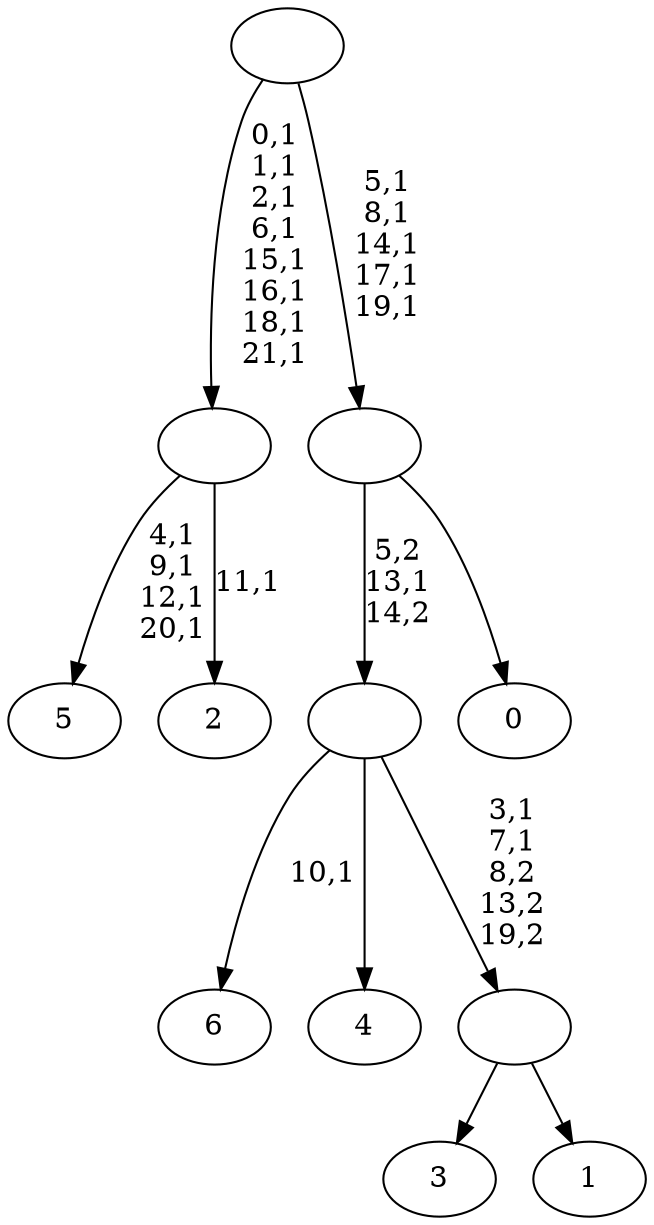 digraph T {
	29 [label="6"]
	27 [label="5"]
	22 [label="4"]
	21 [label="3"]
	20 [label="2"]
	18 [label=""]
	10 [label="1"]
	9 [label=""]
	7 [label=""]
	6 [label="0"]
	5 [label=""]
	0 [label=""]
	18 -> 20 [label="11,1"]
	18 -> 27 [label="4,1\n9,1\n12,1\n20,1"]
	9 -> 21 [label=""]
	9 -> 10 [label=""]
	7 -> 9 [label="3,1\n7,1\n8,2\n13,2\n19,2"]
	7 -> 29 [label="10,1"]
	7 -> 22 [label=""]
	5 -> 7 [label="5,2\n13,1\n14,2"]
	5 -> 6 [label=""]
	0 -> 5 [label="5,1\n8,1\n14,1\n17,1\n19,1"]
	0 -> 18 [label="0,1\n1,1\n2,1\n6,1\n15,1\n16,1\n18,1\n21,1"]
}
